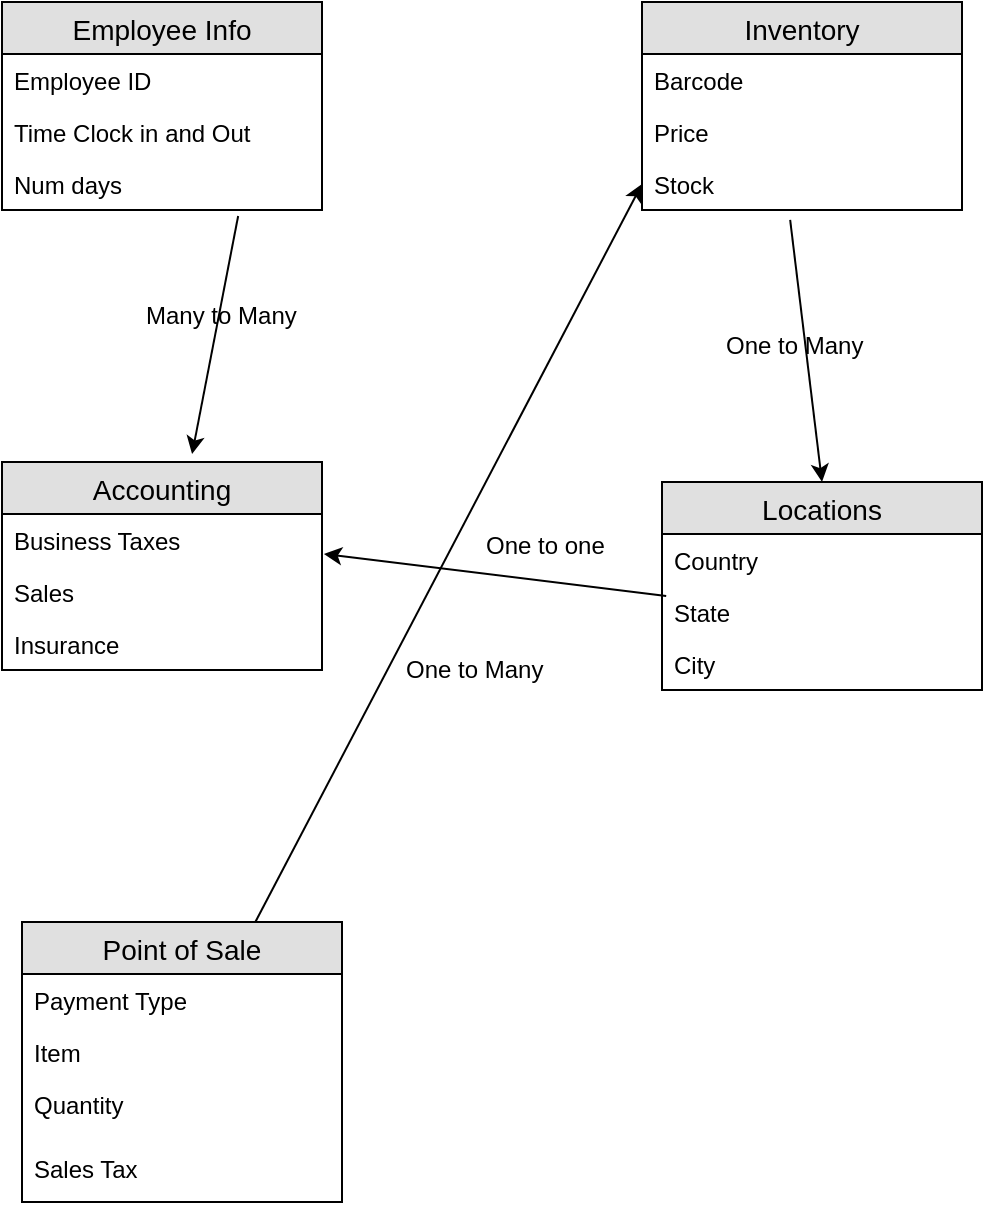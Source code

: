 <mxfile version="11.3.0" type="google" pages="1"><diagram id="mDJoZ1lJ4-0hDoqQQ2_d" name="Page-1"><mxGraphModel dx="1408" dy="780" grid="1" gridSize="10" guides="1" tooltips="1" connect="1" arrows="1" fold="1" page="1" pageScale="1" pageWidth="850" pageHeight="1100" math="0" shadow="0"><root><mxCell id="0"/><mxCell id="1" parent="0"/><mxCell id="wTm4VenN1bPbAVXBlvsC-1" value="Employee Info" style="swimlane;fontStyle=0;childLayout=stackLayout;horizontal=1;startSize=26;fillColor=#e0e0e0;horizontalStack=0;resizeParent=1;resizeParentMax=0;resizeLast=0;collapsible=1;marginBottom=0;swimlaneFillColor=#ffffff;align=center;fontSize=14;" vertex="1" parent="1"><mxGeometry x="70" y="80" width="160" height="104" as="geometry"/></mxCell><mxCell id="wTm4VenN1bPbAVXBlvsC-2" value="Employee ID" style="text;strokeColor=none;fillColor=none;spacingLeft=4;spacingRight=4;overflow=hidden;rotatable=0;points=[[0,0.5],[1,0.5]];portConstraint=eastwest;fontSize=12;" vertex="1" parent="wTm4VenN1bPbAVXBlvsC-1"><mxGeometry y="26" width="160" height="26" as="geometry"/></mxCell><mxCell id="wTm4VenN1bPbAVXBlvsC-3" value="Time Clock in and Out" style="text;strokeColor=none;fillColor=none;spacingLeft=4;spacingRight=4;overflow=hidden;rotatable=0;points=[[0,0.5],[1,0.5]];portConstraint=eastwest;fontSize=12;" vertex="1" parent="wTm4VenN1bPbAVXBlvsC-1"><mxGeometry y="52" width="160" height="26" as="geometry"/></mxCell><mxCell id="wTm4VenN1bPbAVXBlvsC-4" value="Num days" style="text;strokeColor=none;fillColor=none;spacingLeft=4;spacingRight=4;overflow=hidden;rotatable=0;points=[[0,0.5],[1,0.5]];portConstraint=eastwest;fontSize=12;" vertex="1" parent="wTm4VenN1bPbAVXBlvsC-1"><mxGeometry y="78" width="160" height="26" as="geometry"/></mxCell><mxCell id="wTm4VenN1bPbAVXBlvsC-5" value="Inventory" style="swimlane;fontStyle=0;childLayout=stackLayout;horizontal=1;startSize=26;fillColor=#e0e0e0;horizontalStack=0;resizeParent=1;resizeParentMax=0;resizeLast=0;collapsible=1;marginBottom=0;swimlaneFillColor=#ffffff;align=center;fontSize=14;" vertex="1" parent="1"><mxGeometry x="390" y="80" width="160" height="104" as="geometry"/></mxCell><mxCell id="wTm4VenN1bPbAVXBlvsC-6" value="Barcode" style="text;strokeColor=none;fillColor=none;spacingLeft=4;spacingRight=4;overflow=hidden;rotatable=0;points=[[0,0.5],[1,0.5]];portConstraint=eastwest;fontSize=12;" vertex="1" parent="wTm4VenN1bPbAVXBlvsC-5"><mxGeometry y="26" width="160" height="26" as="geometry"/></mxCell><mxCell id="wTm4VenN1bPbAVXBlvsC-7" value="Price " style="text;strokeColor=none;fillColor=none;spacingLeft=4;spacingRight=4;overflow=hidden;rotatable=0;points=[[0,0.5],[1,0.5]];portConstraint=eastwest;fontSize=12;" vertex="1" parent="wTm4VenN1bPbAVXBlvsC-5"><mxGeometry y="52" width="160" height="26" as="geometry"/></mxCell><mxCell id="wTm4VenN1bPbAVXBlvsC-8" value="Stock" style="text;strokeColor=none;fillColor=none;spacingLeft=4;spacingRight=4;overflow=hidden;rotatable=0;points=[[0,0.5],[1,0.5]];portConstraint=eastwest;fontSize=12;" vertex="1" parent="wTm4VenN1bPbAVXBlvsC-5"><mxGeometry y="78" width="160" height="26" as="geometry"/></mxCell><mxCell id="wTm4VenN1bPbAVXBlvsC-9" value="Accounting" style="swimlane;fontStyle=0;childLayout=stackLayout;horizontal=1;startSize=26;fillColor=#e0e0e0;horizontalStack=0;resizeParent=1;resizeParentMax=0;resizeLast=0;collapsible=1;marginBottom=0;swimlaneFillColor=#ffffff;align=center;fontSize=14;" vertex="1" parent="1"><mxGeometry x="70" y="310" width="160" height="104" as="geometry"/></mxCell><mxCell id="wTm4VenN1bPbAVXBlvsC-10" value="Business Taxes" style="text;strokeColor=none;fillColor=none;spacingLeft=4;spacingRight=4;overflow=hidden;rotatable=0;points=[[0,0.5],[1,0.5]];portConstraint=eastwest;fontSize=12;" vertex="1" parent="wTm4VenN1bPbAVXBlvsC-9"><mxGeometry y="26" width="160" height="26" as="geometry"/></mxCell><mxCell id="wTm4VenN1bPbAVXBlvsC-11" value="Sales" style="text;strokeColor=none;fillColor=none;spacingLeft=4;spacingRight=4;overflow=hidden;rotatable=0;points=[[0,0.5],[1,0.5]];portConstraint=eastwest;fontSize=12;" vertex="1" parent="wTm4VenN1bPbAVXBlvsC-9"><mxGeometry y="52" width="160" height="26" as="geometry"/></mxCell><mxCell id="wTm4VenN1bPbAVXBlvsC-12" value="Insurance" style="text;strokeColor=none;fillColor=none;spacingLeft=4;spacingRight=4;overflow=hidden;rotatable=0;points=[[0,0.5],[1,0.5]];portConstraint=eastwest;fontSize=12;" vertex="1" parent="wTm4VenN1bPbAVXBlvsC-9"><mxGeometry y="78" width="160" height="26" as="geometry"/></mxCell><mxCell id="wTm4VenN1bPbAVXBlvsC-13" value="Locations" style="swimlane;fontStyle=0;childLayout=stackLayout;horizontal=1;startSize=26;fillColor=#e0e0e0;horizontalStack=0;resizeParent=1;resizeParentMax=0;resizeLast=0;collapsible=1;marginBottom=0;swimlaneFillColor=#ffffff;align=center;fontSize=14;" vertex="1" parent="1"><mxGeometry x="400" y="320" width="160" height="104" as="geometry"/></mxCell><mxCell id="wTm4VenN1bPbAVXBlvsC-14" value="Country" style="text;strokeColor=none;fillColor=none;spacingLeft=4;spacingRight=4;overflow=hidden;rotatable=0;points=[[0,0.5],[1,0.5]];portConstraint=eastwest;fontSize=12;" vertex="1" parent="wTm4VenN1bPbAVXBlvsC-13"><mxGeometry y="26" width="160" height="26" as="geometry"/></mxCell><mxCell id="wTm4VenN1bPbAVXBlvsC-15" value="State" style="text;strokeColor=none;fillColor=none;spacingLeft=4;spacingRight=4;overflow=hidden;rotatable=0;points=[[0,0.5],[1,0.5]];portConstraint=eastwest;fontSize=12;" vertex="1" parent="wTm4VenN1bPbAVXBlvsC-13"><mxGeometry y="52" width="160" height="26" as="geometry"/></mxCell><mxCell id="wTm4VenN1bPbAVXBlvsC-16" value="City" style="text;strokeColor=none;fillColor=none;spacingLeft=4;spacingRight=4;overflow=hidden;rotatable=0;points=[[0,0.5],[1,0.5]];portConstraint=eastwest;fontSize=12;" vertex="1" parent="wTm4VenN1bPbAVXBlvsC-13"><mxGeometry y="78" width="160" height="26" as="geometry"/></mxCell><mxCell id="wTm4VenN1bPbAVXBlvsC-17" value="Point of Sale" style="swimlane;fontStyle=0;childLayout=stackLayout;horizontal=1;startSize=26;fillColor=#e0e0e0;horizontalStack=0;resizeParent=1;resizeParentMax=0;resizeLast=0;collapsible=1;marginBottom=0;swimlaneFillColor=#ffffff;align=center;fontSize=14;" vertex="1" parent="1"><mxGeometry x="80" y="540" width="160" height="140" as="geometry"/></mxCell><mxCell id="wTm4VenN1bPbAVXBlvsC-18" value="Payment Type " style="text;strokeColor=none;fillColor=none;spacingLeft=4;spacingRight=4;overflow=hidden;rotatable=0;points=[[0,0.5],[1,0.5]];portConstraint=eastwest;fontSize=12;" vertex="1" parent="wTm4VenN1bPbAVXBlvsC-17"><mxGeometry y="26" width="160" height="26" as="geometry"/></mxCell><mxCell id="wTm4VenN1bPbAVXBlvsC-19" value="Item" style="text;strokeColor=none;fillColor=none;spacingLeft=4;spacingRight=4;overflow=hidden;rotatable=0;points=[[0,0.5],[1,0.5]];portConstraint=eastwest;fontSize=12;" vertex="1" parent="wTm4VenN1bPbAVXBlvsC-17"><mxGeometry y="52" width="160" height="26" as="geometry"/></mxCell><mxCell id="wTm4VenN1bPbAVXBlvsC-20" value="Quantity" style="text;strokeColor=none;fillColor=none;spacingLeft=4;spacingRight=4;overflow=hidden;rotatable=0;points=[[0,0.5],[1,0.5]];portConstraint=eastwest;fontSize=12;" vertex="1" parent="wTm4VenN1bPbAVXBlvsC-17"><mxGeometry y="78" width="160" height="32" as="geometry"/></mxCell><mxCell id="wTm4VenN1bPbAVXBlvsC-21" value="Sales Tax" style="text;strokeColor=none;fillColor=none;spacingLeft=4;spacingRight=4;overflow=hidden;rotatable=0;points=[[0,0.5],[1,0.5]];portConstraint=eastwest;fontSize=12;" vertex="1" parent="wTm4VenN1bPbAVXBlvsC-17"><mxGeometry y="110" width="160" height="30" as="geometry"/></mxCell><mxCell id="wTm4VenN1bPbAVXBlvsC-22" value="" style="endArrow=classic;html=1;exitX=0.738;exitY=1.115;exitDx=0;exitDy=0;exitPerimeter=0;entryX=0.594;entryY=-0.038;entryDx=0;entryDy=0;entryPerimeter=0;" edge="1" parent="1" source="wTm4VenN1bPbAVXBlvsC-4" target="wTm4VenN1bPbAVXBlvsC-9"><mxGeometry width="50" height="50" relative="1" as="geometry"><mxPoint x="310" y="140" as="sourcePoint"/><mxPoint x="310" y="200" as="targetPoint"/></mxGeometry></mxCell><mxCell id="wTm4VenN1bPbAVXBlvsC-23" value="Many to Many" style="text;html=1;resizable=0;points=[];autosize=1;align=left;verticalAlign=top;spacingTop=-4;" vertex="1" parent="1"><mxGeometry x="140" y="227" width="90" height="20" as="geometry"/></mxCell><mxCell id="wTm4VenN1bPbAVXBlvsC-24" value="" style="endArrow=classic;html=1;exitX=0.463;exitY=1.192;exitDx=0;exitDy=0;exitPerimeter=0;entryX=0.5;entryY=0;entryDx=0;entryDy=0;" edge="1" parent="1" source="wTm4VenN1bPbAVXBlvsC-8" target="wTm4VenN1bPbAVXBlvsC-13"><mxGeometry width="50" height="50" relative="1" as="geometry"><mxPoint x="70" y="750" as="sourcePoint"/><mxPoint x="550" y="280" as="targetPoint"/></mxGeometry></mxCell><mxCell id="wTm4VenN1bPbAVXBlvsC-25" value="One to Many" style="text;html=1;resizable=0;points=[];autosize=1;align=left;verticalAlign=top;spacingTop=-4;" vertex="1" parent="1"><mxGeometry x="430" y="242" width="80" height="20" as="geometry"/></mxCell><mxCell id="wTm4VenN1bPbAVXBlvsC-26" value="" style="endArrow=classic;html=1;entryX=0;entryY=0.5;entryDx=0;entryDy=0;" edge="1" parent="1" source="wTm4VenN1bPbAVXBlvsC-17" target="wTm4VenN1bPbAVXBlvsC-8"><mxGeometry width="50" height="50" relative="1" as="geometry"><mxPoint x="70" y="750" as="sourcePoint"/><mxPoint x="120" y="700" as="targetPoint"/></mxGeometry></mxCell><mxCell id="wTm4VenN1bPbAVXBlvsC-27" value="One to Many&amp;nbsp;" style="text;html=1;resizable=0;points=[];autosize=1;align=left;verticalAlign=top;spacingTop=-4;" vertex="1" parent="1"><mxGeometry x="270" y="404" width="90" height="20" as="geometry"/></mxCell><mxCell id="wTm4VenN1bPbAVXBlvsC-28" value="" style="endArrow=classic;html=1;exitX=0.013;exitY=0.192;exitDx=0;exitDy=0;exitPerimeter=0;entryX=1.006;entryY=0.769;entryDx=0;entryDy=0;entryPerimeter=0;" edge="1" parent="1" source="wTm4VenN1bPbAVXBlvsC-15" target="wTm4VenN1bPbAVXBlvsC-10"><mxGeometry width="50" height="50" relative="1" as="geometry"><mxPoint x="330" y="380" as="sourcePoint"/><mxPoint x="380" y="330" as="targetPoint"/></mxGeometry></mxCell><mxCell id="wTm4VenN1bPbAVXBlvsC-29" value="One to one" style="text;html=1;resizable=0;points=[];autosize=1;align=left;verticalAlign=top;spacingTop=-4;" vertex="1" parent="1"><mxGeometry x="310" y="342" width="70" height="20" as="geometry"/></mxCell></root></mxGraphModel></diagram></mxfile>